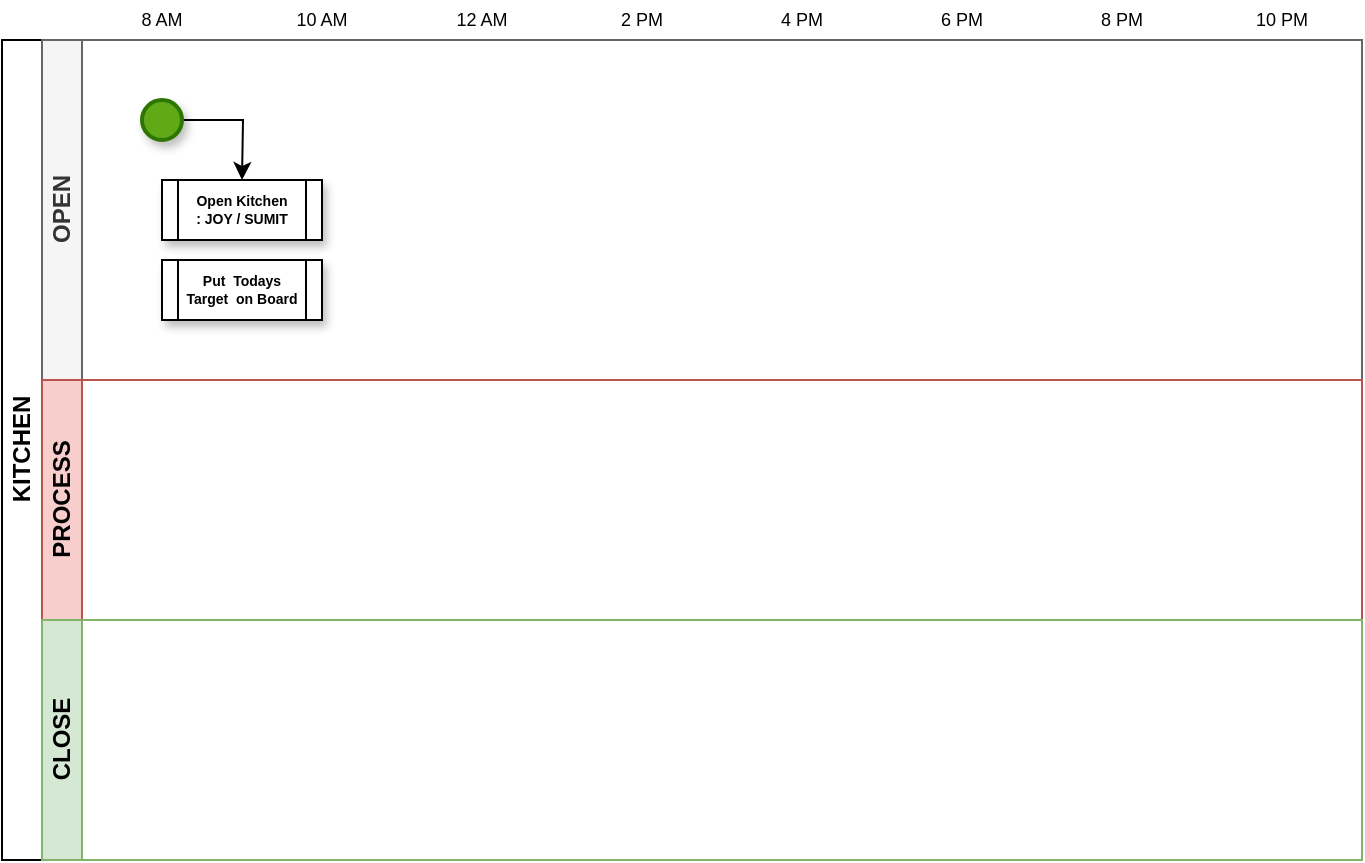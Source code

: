<mxfile version="20.8.23" type="github" pages="4">
  <diagram id="prtHgNgQTEPvFCAcTncT" name="KITCHEN PROCESS">
    <mxGraphModel dx="607" dy="341" grid="1" gridSize="10" guides="1" tooltips="1" connect="1" arrows="1" fold="1" page="1" pageScale="1" pageWidth="827" pageHeight="1169" math="0" shadow="0">
      <root>
        <mxCell id="0" />
        <mxCell id="1" parent="0" />
        <mxCell id="dNxyNK7c78bLwvsdeMH5-19" value="KITCHEN" style="swimlane;html=1;childLayout=stackLayout;resizeParent=1;resizeParentMax=0;horizontal=0;startSize=20;horizontalStack=0;" parent="1" vertex="1">
          <mxGeometry x="120" y="120" width="680" height="410" as="geometry" />
        </mxCell>
        <mxCell id="dNxyNK7c78bLwvsdeMH5-20" value="OPEN" style="swimlane;html=1;startSize=20;horizontal=0;fillColor=#f5f5f5;fontColor=#333333;strokeColor=#666666;" parent="dNxyNK7c78bLwvsdeMH5-19" vertex="1">
          <mxGeometry x="20" width="660" height="170" as="geometry" />
        </mxCell>
        <mxCell id="4LdwMEa9ievh76hwXGpk-5" value="Open Kitchen&lt;br style=&quot;font-size: 7px;&quot;&gt;: JOY / SUMIT" style="shape=process;whiteSpace=wrap;html=1;backgroundOutline=1;shadow=1;fontSize=7;fontStyle=1" vertex="1" parent="dNxyNK7c78bLwvsdeMH5-20">
          <mxGeometry x="60" y="70" width="80" height="30" as="geometry" />
        </mxCell>
        <mxCell id="4LdwMEa9ievh76hwXGpk-15" value="Put&amp;nbsp; Todays Target&amp;nbsp; on Board" style="shape=process;whiteSpace=wrap;html=1;backgroundOutline=1;shadow=1;fontSize=7;fontStyle=1" vertex="1" parent="dNxyNK7c78bLwvsdeMH5-20">
          <mxGeometry x="60" y="110" width="80" height="30" as="geometry" />
        </mxCell>
        <mxCell id="dNxyNK7c78bLwvsdeMH5-21" value="PROCESS" style="swimlane;html=1;startSize=20;horizontal=0;fillColor=#f8cecc;strokeColor=#b85450;" parent="dNxyNK7c78bLwvsdeMH5-19" vertex="1">
          <mxGeometry x="20" y="170" width="660" height="120" as="geometry" />
        </mxCell>
        <mxCell id="4LdwMEa9ievh76hwXGpk-9" value="" style="shape=image;html=1;verticalAlign=top;verticalLabelPosition=bottom;labelBackgroundColor=#ffffff;imageAspect=0;aspect=fixed;image=https://cdn0.iconfinder.com/data/icons/kameleon-free-pack-rounded/110/Chef-2-128.png;shadow=1;fontSize=7;" vertex="1" parent="dNxyNK7c78bLwvsdeMH5-21">
          <mxGeometry x="110" y="10" width="20" height="20" as="geometry" />
        </mxCell>
        <mxCell id="4LdwMEa9ievh76hwXGpk-10" value="" style="shape=image;html=1;verticalAlign=top;verticalLabelPosition=bottom;labelBackgroundColor=#ffffff;imageAspect=0;aspect=fixed;image=https://cdn0.iconfinder.com/data/icons/kameleon-free-pack-rounded/110/Chef-2-128.png;shadow=1;fontSize=7;" vertex="1" parent="dNxyNK7c78bLwvsdeMH5-21">
          <mxGeometry x="110" y="32" width="20" height="20" as="geometry" />
        </mxCell>
        <mxCell id="dNxyNK7c78bLwvsdeMH5-22" value="CLOSE" style="swimlane;html=1;startSize=20;horizontal=0;fillColor=#d5e8d4;strokeColor=#82b366;" parent="dNxyNK7c78bLwvsdeMH5-19" vertex="1">
          <mxGeometry x="20" y="290" width="660" height="120" as="geometry" />
        </mxCell>
        <mxCell id="IN1j2IDgoaVl5yq2tUnt-7" value="8 AM" style="text;html=1;strokeColor=none;fillColor=none;align=center;verticalAlign=middle;whiteSpace=wrap;rounded=0;fontSize=9;" vertex="1" parent="1">
          <mxGeometry x="180" y="100" width="40" height="20" as="geometry" />
        </mxCell>
        <mxCell id="IN1j2IDgoaVl5yq2tUnt-8" value="10 AM" style="text;html=1;strokeColor=none;fillColor=none;align=center;verticalAlign=middle;whiteSpace=wrap;rounded=0;fontSize=9;" vertex="1" parent="1">
          <mxGeometry x="260" y="100" width="40" height="20" as="geometry" />
        </mxCell>
        <mxCell id="IN1j2IDgoaVl5yq2tUnt-9" value="12 AM" style="text;html=1;strokeColor=none;fillColor=none;align=center;verticalAlign=middle;whiteSpace=wrap;rounded=0;fontSize=9;" vertex="1" parent="1">
          <mxGeometry x="340" y="100" width="40" height="20" as="geometry" />
        </mxCell>
        <mxCell id="IN1j2IDgoaVl5yq2tUnt-10" value="2 PM" style="text;html=1;strokeColor=none;fillColor=none;align=center;verticalAlign=middle;whiteSpace=wrap;rounded=0;fontSize=9;" vertex="1" parent="1">
          <mxGeometry x="420" y="100" width="40" height="20" as="geometry" />
        </mxCell>
        <mxCell id="IN1j2IDgoaVl5yq2tUnt-11" value="4 PM" style="text;html=1;strokeColor=none;fillColor=none;align=center;verticalAlign=middle;whiteSpace=wrap;rounded=0;fontSize=9;" vertex="1" parent="1">
          <mxGeometry x="500" y="100" width="40" height="20" as="geometry" />
        </mxCell>
        <mxCell id="IN1j2IDgoaVl5yq2tUnt-12" value="6 PM" style="text;html=1;strokeColor=none;fillColor=none;align=center;verticalAlign=middle;whiteSpace=wrap;rounded=0;fontSize=9;" vertex="1" parent="1">
          <mxGeometry x="580" y="100" width="40" height="20" as="geometry" />
        </mxCell>
        <mxCell id="IN1j2IDgoaVl5yq2tUnt-13" value="8 PM" style="text;html=1;strokeColor=none;fillColor=none;align=center;verticalAlign=middle;whiteSpace=wrap;rounded=0;fontSize=9;" vertex="1" parent="1">
          <mxGeometry x="660" y="100" width="40" height="20" as="geometry" />
        </mxCell>
        <mxCell id="IN1j2IDgoaVl5yq2tUnt-14" value="10 PM" style="text;html=1;strokeColor=none;fillColor=none;align=center;verticalAlign=middle;whiteSpace=wrap;rounded=0;fontSize=9;" vertex="1" parent="1">
          <mxGeometry x="740" y="100" width="40" height="20" as="geometry" />
        </mxCell>
        <mxCell id="4LdwMEa9ievh76hwXGpk-8" style="edgeStyle=orthogonalEdgeStyle;rounded=0;orthogonalLoop=1;jettySize=auto;html=1;fontSize=7;exitX=1;exitY=0.5;exitDx=0;exitDy=0;exitPerimeter=0;" edge="1" parent="1" source="4LdwMEa9ievh76hwXGpk-1">
          <mxGeometry relative="1" as="geometry">
            <mxPoint x="240" y="190" as="targetPoint" />
          </mxGeometry>
        </mxCell>
        <mxCell id="4LdwMEa9ievh76hwXGpk-1" value="" style="strokeWidth=2;html=1;shape=mxgraph.flowchart.start_2;whiteSpace=wrap;fontSize=9;fillColor=#60a917;fontColor=#ffffff;strokeColor=#2D7600;shadow=1;" vertex="1" parent="1">
          <mxGeometry x="190" y="150" width="20" height="20" as="geometry" />
        </mxCell>
      </root>
    </mxGraphModel>
  </diagram>
  <diagram name="SALES PROCESS" id="zplc5Xn24Ka1-coCYvI4">
    <mxGraphModel dx="880" dy="494" grid="1" gridSize="10" guides="1" tooltips="1" connect="1" arrows="1" fold="1" page="1" pageScale="1" pageWidth="827" pageHeight="1169" math="0" shadow="0">
      <root>
        <mxCell id="GLyFD5EDXyZfTbfLTJts-0" />
        <mxCell id="GLyFD5EDXyZfTbfLTJts-1" parent="GLyFD5EDXyZfTbfLTJts-0" />
        <mxCell id="GLyFD5EDXyZfTbfLTJts-2" value="KITCHEN" style="swimlane;html=1;childLayout=stackLayout;resizeParent=1;resizeParentMax=0;horizontal=0;startSize=20;horizontalStack=0;" vertex="1" parent="GLyFD5EDXyZfTbfLTJts-1">
          <mxGeometry x="120" y="120" width="680" height="360" as="geometry" />
        </mxCell>
        <mxCell id="GLyFD5EDXyZfTbfLTJts-3" value="OPEN" style="swimlane;html=1;startSize=20;horizontal=0;fillColor=#f5f5f5;fontColor=#333333;strokeColor=#666666;" vertex="1" parent="GLyFD5EDXyZfTbfLTJts-2">
          <mxGeometry x="20" width="660" height="120" as="geometry" />
        </mxCell>
        <mxCell id="GLyFD5EDXyZfTbfLTJts-4" value="PROCESS" style="swimlane;html=1;startSize=20;horizontal=0;fillColor=#f8cecc;strokeColor=#b85450;" vertex="1" parent="GLyFD5EDXyZfTbfLTJts-2">
          <mxGeometry x="20" y="120" width="660" height="120" as="geometry" />
        </mxCell>
        <mxCell id="GLyFD5EDXyZfTbfLTJts-5" value="CLOSE" style="swimlane;html=1;startSize=20;horizontal=0;fillColor=#d5e8d4;strokeColor=#82b366;" vertex="1" parent="GLyFD5EDXyZfTbfLTJts-2">
          <mxGeometry x="20" y="240" width="660" height="120" as="geometry" />
        </mxCell>
        <mxCell id="GLyFD5EDXyZfTbfLTJts-6" value="8 AM" style="text;html=1;strokeColor=none;fillColor=none;align=center;verticalAlign=middle;whiteSpace=wrap;rounded=0;fontSize=9;" vertex="1" parent="GLyFD5EDXyZfTbfLTJts-1">
          <mxGeometry x="180" y="100" width="40" height="20" as="geometry" />
        </mxCell>
        <mxCell id="GLyFD5EDXyZfTbfLTJts-7" value="10 AM" style="text;html=1;strokeColor=none;fillColor=none;align=center;verticalAlign=middle;whiteSpace=wrap;rounded=0;fontSize=9;" vertex="1" parent="GLyFD5EDXyZfTbfLTJts-1">
          <mxGeometry x="260" y="100" width="40" height="20" as="geometry" />
        </mxCell>
        <mxCell id="GLyFD5EDXyZfTbfLTJts-8" value="12 AM" style="text;html=1;strokeColor=none;fillColor=none;align=center;verticalAlign=middle;whiteSpace=wrap;rounded=0;fontSize=9;" vertex="1" parent="GLyFD5EDXyZfTbfLTJts-1">
          <mxGeometry x="340" y="100" width="40" height="20" as="geometry" />
        </mxCell>
        <mxCell id="GLyFD5EDXyZfTbfLTJts-9" value="2 PM" style="text;html=1;strokeColor=none;fillColor=none;align=center;verticalAlign=middle;whiteSpace=wrap;rounded=0;fontSize=9;" vertex="1" parent="GLyFD5EDXyZfTbfLTJts-1">
          <mxGeometry x="420" y="100" width="40" height="20" as="geometry" />
        </mxCell>
        <mxCell id="GLyFD5EDXyZfTbfLTJts-10" value="4 PM" style="text;html=1;strokeColor=none;fillColor=none;align=center;verticalAlign=middle;whiteSpace=wrap;rounded=0;fontSize=9;" vertex="1" parent="GLyFD5EDXyZfTbfLTJts-1">
          <mxGeometry x="500" y="100" width="40" height="20" as="geometry" />
        </mxCell>
        <mxCell id="GLyFD5EDXyZfTbfLTJts-11" value="6 PM" style="text;html=1;strokeColor=none;fillColor=none;align=center;verticalAlign=middle;whiteSpace=wrap;rounded=0;fontSize=9;" vertex="1" parent="GLyFD5EDXyZfTbfLTJts-1">
          <mxGeometry x="580" y="100" width="40" height="20" as="geometry" />
        </mxCell>
        <mxCell id="GLyFD5EDXyZfTbfLTJts-12" value="8 PM" style="text;html=1;strokeColor=none;fillColor=none;align=center;verticalAlign=middle;whiteSpace=wrap;rounded=0;fontSize=9;" vertex="1" parent="GLyFD5EDXyZfTbfLTJts-1">
          <mxGeometry x="660" y="100" width="40" height="20" as="geometry" />
        </mxCell>
        <mxCell id="GLyFD5EDXyZfTbfLTJts-13" value="10 PM" style="text;html=1;strokeColor=none;fillColor=none;align=center;verticalAlign=middle;whiteSpace=wrap;rounded=0;fontSize=9;" vertex="1" parent="GLyFD5EDXyZfTbfLTJts-1">
          <mxGeometry x="740" y="100" width="40" height="20" as="geometry" />
        </mxCell>
      </root>
    </mxGraphModel>
  </diagram>
  <diagram name="TRANSPORT / LOGISTIC PROCESS" id="08vuRegMKpZua1UDgxys">
    <mxGraphModel dx="880" dy="494" grid="1" gridSize="10" guides="1" tooltips="1" connect="1" arrows="1" fold="1" page="1" pageScale="1" pageWidth="827" pageHeight="1169" math="0" shadow="0">
      <root>
        <mxCell id="NHDLEISXnf3Tz3C0aL_b-0" />
        <mxCell id="NHDLEISXnf3Tz3C0aL_b-1" parent="NHDLEISXnf3Tz3C0aL_b-0" />
        <mxCell id="NHDLEISXnf3Tz3C0aL_b-2" value="KITCHEN" style="swimlane;html=1;childLayout=stackLayout;resizeParent=1;resizeParentMax=0;horizontal=0;startSize=20;horizontalStack=0;" vertex="1" parent="NHDLEISXnf3Tz3C0aL_b-1">
          <mxGeometry x="120" y="120" width="680" height="360" as="geometry" />
        </mxCell>
        <mxCell id="NHDLEISXnf3Tz3C0aL_b-3" value="OPEN" style="swimlane;html=1;startSize=20;horizontal=0;fillColor=#f5f5f5;fontColor=#333333;strokeColor=#666666;" vertex="1" parent="NHDLEISXnf3Tz3C0aL_b-2">
          <mxGeometry x="20" width="660" height="120" as="geometry" />
        </mxCell>
        <mxCell id="NHDLEISXnf3Tz3C0aL_b-4" value="PROCESS" style="swimlane;html=1;startSize=20;horizontal=0;fillColor=#f8cecc;strokeColor=#b85450;" vertex="1" parent="NHDLEISXnf3Tz3C0aL_b-2">
          <mxGeometry x="20" y="120" width="660" height="120" as="geometry" />
        </mxCell>
        <mxCell id="NHDLEISXnf3Tz3C0aL_b-5" value="CLOSE" style="swimlane;html=1;startSize=20;horizontal=0;fillColor=#d5e8d4;strokeColor=#82b366;" vertex="1" parent="NHDLEISXnf3Tz3C0aL_b-2">
          <mxGeometry x="20" y="240" width="660" height="120" as="geometry" />
        </mxCell>
        <mxCell id="NHDLEISXnf3Tz3C0aL_b-6" value="8 AM" style="text;html=1;strokeColor=none;fillColor=none;align=center;verticalAlign=middle;whiteSpace=wrap;rounded=0;fontSize=9;" vertex="1" parent="NHDLEISXnf3Tz3C0aL_b-1">
          <mxGeometry x="180" y="100" width="40" height="20" as="geometry" />
        </mxCell>
        <mxCell id="NHDLEISXnf3Tz3C0aL_b-7" value="10 AM" style="text;html=1;strokeColor=none;fillColor=none;align=center;verticalAlign=middle;whiteSpace=wrap;rounded=0;fontSize=9;" vertex="1" parent="NHDLEISXnf3Tz3C0aL_b-1">
          <mxGeometry x="260" y="100" width="40" height="20" as="geometry" />
        </mxCell>
        <mxCell id="NHDLEISXnf3Tz3C0aL_b-8" value="12 AM" style="text;html=1;strokeColor=none;fillColor=none;align=center;verticalAlign=middle;whiteSpace=wrap;rounded=0;fontSize=9;" vertex="1" parent="NHDLEISXnf3Tz3C0aL_b-1">
          <mxGeometry x="340" y="100" width="40" height="20" as="geometry" />
        </mxCell>
        <mxCell id="NHDLEISXnf3Tz3C0aL_b-9" value="2 PM" style="text;html=1;strokeColor=none;fillColor=none;align=center;verticalAlign=middle;whiteSpace=wrap;rounded=0;fontSize=9;" vertex="1" parent="NHDLEISXnf3Tz3C0aL_b-1">
          <mxGeometry x="420" y="100" width="40" height="20" as="geometry" />
        </mxCell>
        <mxCell id="NHDLEISXnf3Tz3C0aL_b-10" value="4 PM" style="text;html=1;strokeColor=none;fillColor=none;align=center;verticalAlign=middle;whiteSpace=wrap;rounded=0;fontSize=9;" vertex="1" parent="NHDLEISXnf3Tz3C0aL_b-1">
          <mxGeometry x="500" y="100" width="40" height="20" as="geometry" />
        </mxCell>
        <mxCell id="NHDLEISXnf3Tz3C0aL_b-11" value="6 PM" style="text;html=1;strokeColor=none;fillColor=none;align=center;verticalAlign=middle;whiteSpace=wrap;rounded=0;fontSize=9;" vertex="1" parent="NHDLEISXnf3Tz3C0aL_b-1">
          <mxGeometry x="580" y="100" width="40" height="20" as="geometry" />
        </mxCell>
        <mxCell id="NHDLEISXnf3Tz3C0aL_b-12" value="8 PM" style="text;html=1;strokeColor=none;fillColor=none;align=center;verticalAlign=middle;whiteSpace=wrap;rounded=0;fontSize=9;" vertex="1" parent="NHDLEISXnf3Tz3C0aL_b-1">
          <mxGeometry x="660" y="100" width="40" height="20" as="geometry" />
        </mxCell>
        <mxCell id="NHDLEISXnf3Tz3C0aL_b-13" value="10 PM" style="text;html=1;strokeColor=none;fillColor=none;align=center;verticalAlign=middle;whiteSpace=wrap;rounded=0;fontSize=9;" vertex="1" parent="NHDLEISXnf3Tz3C0aL_b-1">
          <mxGeometry x="740" y="100" width="40" height="20" as="geometry" />
        </mxCell>
      </root>
    </mxGraphModel>
  </diagram>
  <diagram name="PURCHASE PROCESS" id="N_8ztZRQbGK8idJpk7_l">
    <mxGraphModel dx="880" dy="494" grid="1" gridSize="10" guides="1" tooltips="1" connect="1" arrows="1" fold="1" page="1" pageScale="1" pageWidth="1169" pageHeight="827" math="0" shadow="0">
      <root>
        <mxCell id="T-yEwhRXObSPBHz6Mw2Q-0" />
        <mxCell id="T-yEwhRXObSPBHz6Mw2Q-1" parent="T-yEwhRXObSPBHz6Mw2Q-0" />
        <mxCell id="T-yEwhRXObSPBHz6Mw2Q-2" value="KITCHEN" style="swimlane;html=1;childLayout=stackLayout;resizeParent=1;resizeParentMax=0;horizontal=0;startSize=20;horizontalStack=0;" vertex="1" parent="T-yEwhRXObSPBHz6Mw2Q-1">
          <mxGeometry x="120" y="120" width="680" height="360" as="geometry" />
        </mxCell>
        <mxCell id="T-yEwhRXObSPBHz6Mw2Q-3" value="OPEN" style="swimlane;html=1;startSize=20;horizontal=0;fillColor=#f5f5f5;fontColor=#333333;strokeColor=#666666;" vertex="1" parent="T-yEwhRXObSPBHz6Mw2Q-2">
          <mxGeometry x="20" width="660" height="120" as="geometry" />
        </mxCell>
        <mxCell id="GT2Y5G4K5vImnvnEnPeH-0" value="" style="strokeWidth=2;html=1;shape=mxgraph.flowchart.start_2;whiteSpace=wrap;fontSize=9;fillColor=#60a917;fontColor=#ffffff;strokeColor=#2D7600;shadow=1;" vertex="1" parent="T-yEwhRXObSPBHz6Mw2Q-3">
          <mxGeometry x="50" y="30" width="20" height="20" as="geometry" />
        </mxCell>
        <mxCell id="T-yEwhRXObSPBHz6Mw2Q-4" value="PROCESS" style="swimlane;html=1;startSize=20;horizontal=0;fillColor=#f8cecc;strokeColor=#b85450;" vertex="1" parent="T-yEwhRXObSPBHz6Mw2Q-2">
          <mxGeometry x="20" y="120" width="660" height="120" as="geometry" />
        </mxCell>
        <mxCell id="T-yEwhRXObSPBHz6Mw2Q-5" value="CLOSE" style="swimlane;html=1;startSize=20;horizontal=0;fillColor=#d5e8d4;strokeColor=#82b366;" vertex="1" parent="T-yEwhRXObSPBHz6Mw2Q-2">
          <mxGeometry x="20" y="240" width="660" height="120" as="geometry" />
        </mxCell>
        <mxCell id="T-yEwhRXObSPBHz6Mw2Q-6" value="8 AM" style="text;html=1;strokeColor=none;fillColor=none;align=center;verticalAlign=middle;whiteSpace=wrap;rounded=0;fontSize=9;" vertex="1" parent="T-yEwhRXObSPBHz6Mw2Q-1">
          <mxGeometry x="180" y="100" width="40" height="20" as="geometry" />
        </mxCell>
        <mxCell id="T-yEwhRXObSPBHz6Mw2Q-7" value="10 AM" style="text;html=1;strokeColor=none;fillColor=none;align=center;verticalAlign=middle;whiteSpace=wrap;rounded=0;fontSize=9;" vertex="1" parent="T-yEwhRXObSPBHz6Mw2Q-1">
          <mxGeometry x="260" y="100" width="40" height="20" as="geometry" />
        </mxCell>
        <mxCell id="T-yEwhRXObSPBHz6Mw2Q-8" value="12 AM" style="text;html=1;strokeColor=none;fillColor=none;align=center;verticalAlign=middle;whiteSpace=wrap;rounded=0;fontSize=9;" vertex="1" parent="T-yEwhRXObSPBHz6Mw2Q-1">
          <mxGeometry x="340" y="100" width="40" height="20" as="geometry" />
        </mxCell>
        <mxCell id="T-yEwhRXObSPBHz6Mw2Q-9" value="2 PM" style="text;html=1;strokeColor=none;fillColor=none;align=center;verticalAlign=middle;whiteSpace=wrap;rounded=0;fontSize=9;" vertex="1" parent="T-yEwhRXObSPBHz6Mw2Q-1">
          <mxGeometry x="420" y="100" width="40" height="20" as="geometry" />
        </mxCell>
        <mxCell id="T-yEwhRXObSPBHz6Mw2Q-10" value="4 PM" style="text;html=1;strokeColor=none;fillColor=none;align=center;verticalAlign=middle;whiteSpace=wrap;rounded=0;fontSize=9;" vertex="1" parent="T-yEwhRXObSPBHz6Mw2Q-1">
          <mxGeometry x="500" y="100" width="40" height="20" as="geometry" />
        </mxCell>
        <mxCell id="T-yEwhRXObSPBHz6Mw2Q-11" value="6 PM" style="text;html=1;strokeColor=none;fillColor=none;align=center;verticalAlign=middle;whiteSpace=wrap;rounded=0;fontSize=9;" vertex="1" parent="T-yEwhRXObSPBHz6Mw2Q-1">
          <mxGeometry x="580" y="100" width="40" height="20" as="geometry" />
        </mxCell>
        <mxCell id="T-yEwhRXObSPBHz6Mw2Q-12" value="8 PM" style="text;html=1;strokeColor=none;fillColor=none;align=center;verticalAlign=middle;whiteSpace=wrap;rounded=0;fontSize=9;" vertex="1" parent="T-yEwhRXObSPBHz6Mw2Q-1">
          <mxGeometry x="660" y="100" width="40" height="20" as="geometry" />
        </mxCell>
        <mxCell id="T-yEwhRXObSPBHz6Mw2Q-13" value="10 PM" style="text;html=1;strokeColor=none;fillColor=none;align=center;verticalAlign=middle;whiteSpace=wrap;rounded=0;fontSize=9;" vertex="1" parent="T-yEwhRXObSPBHz6Mw2Q-1">
          <mxGeometry x="740" y="100" width="40" height="20" as="geometry" />
        </mxCell>
      </root>
    </mxGraphModel>
  </diagram>
</mxfile>
